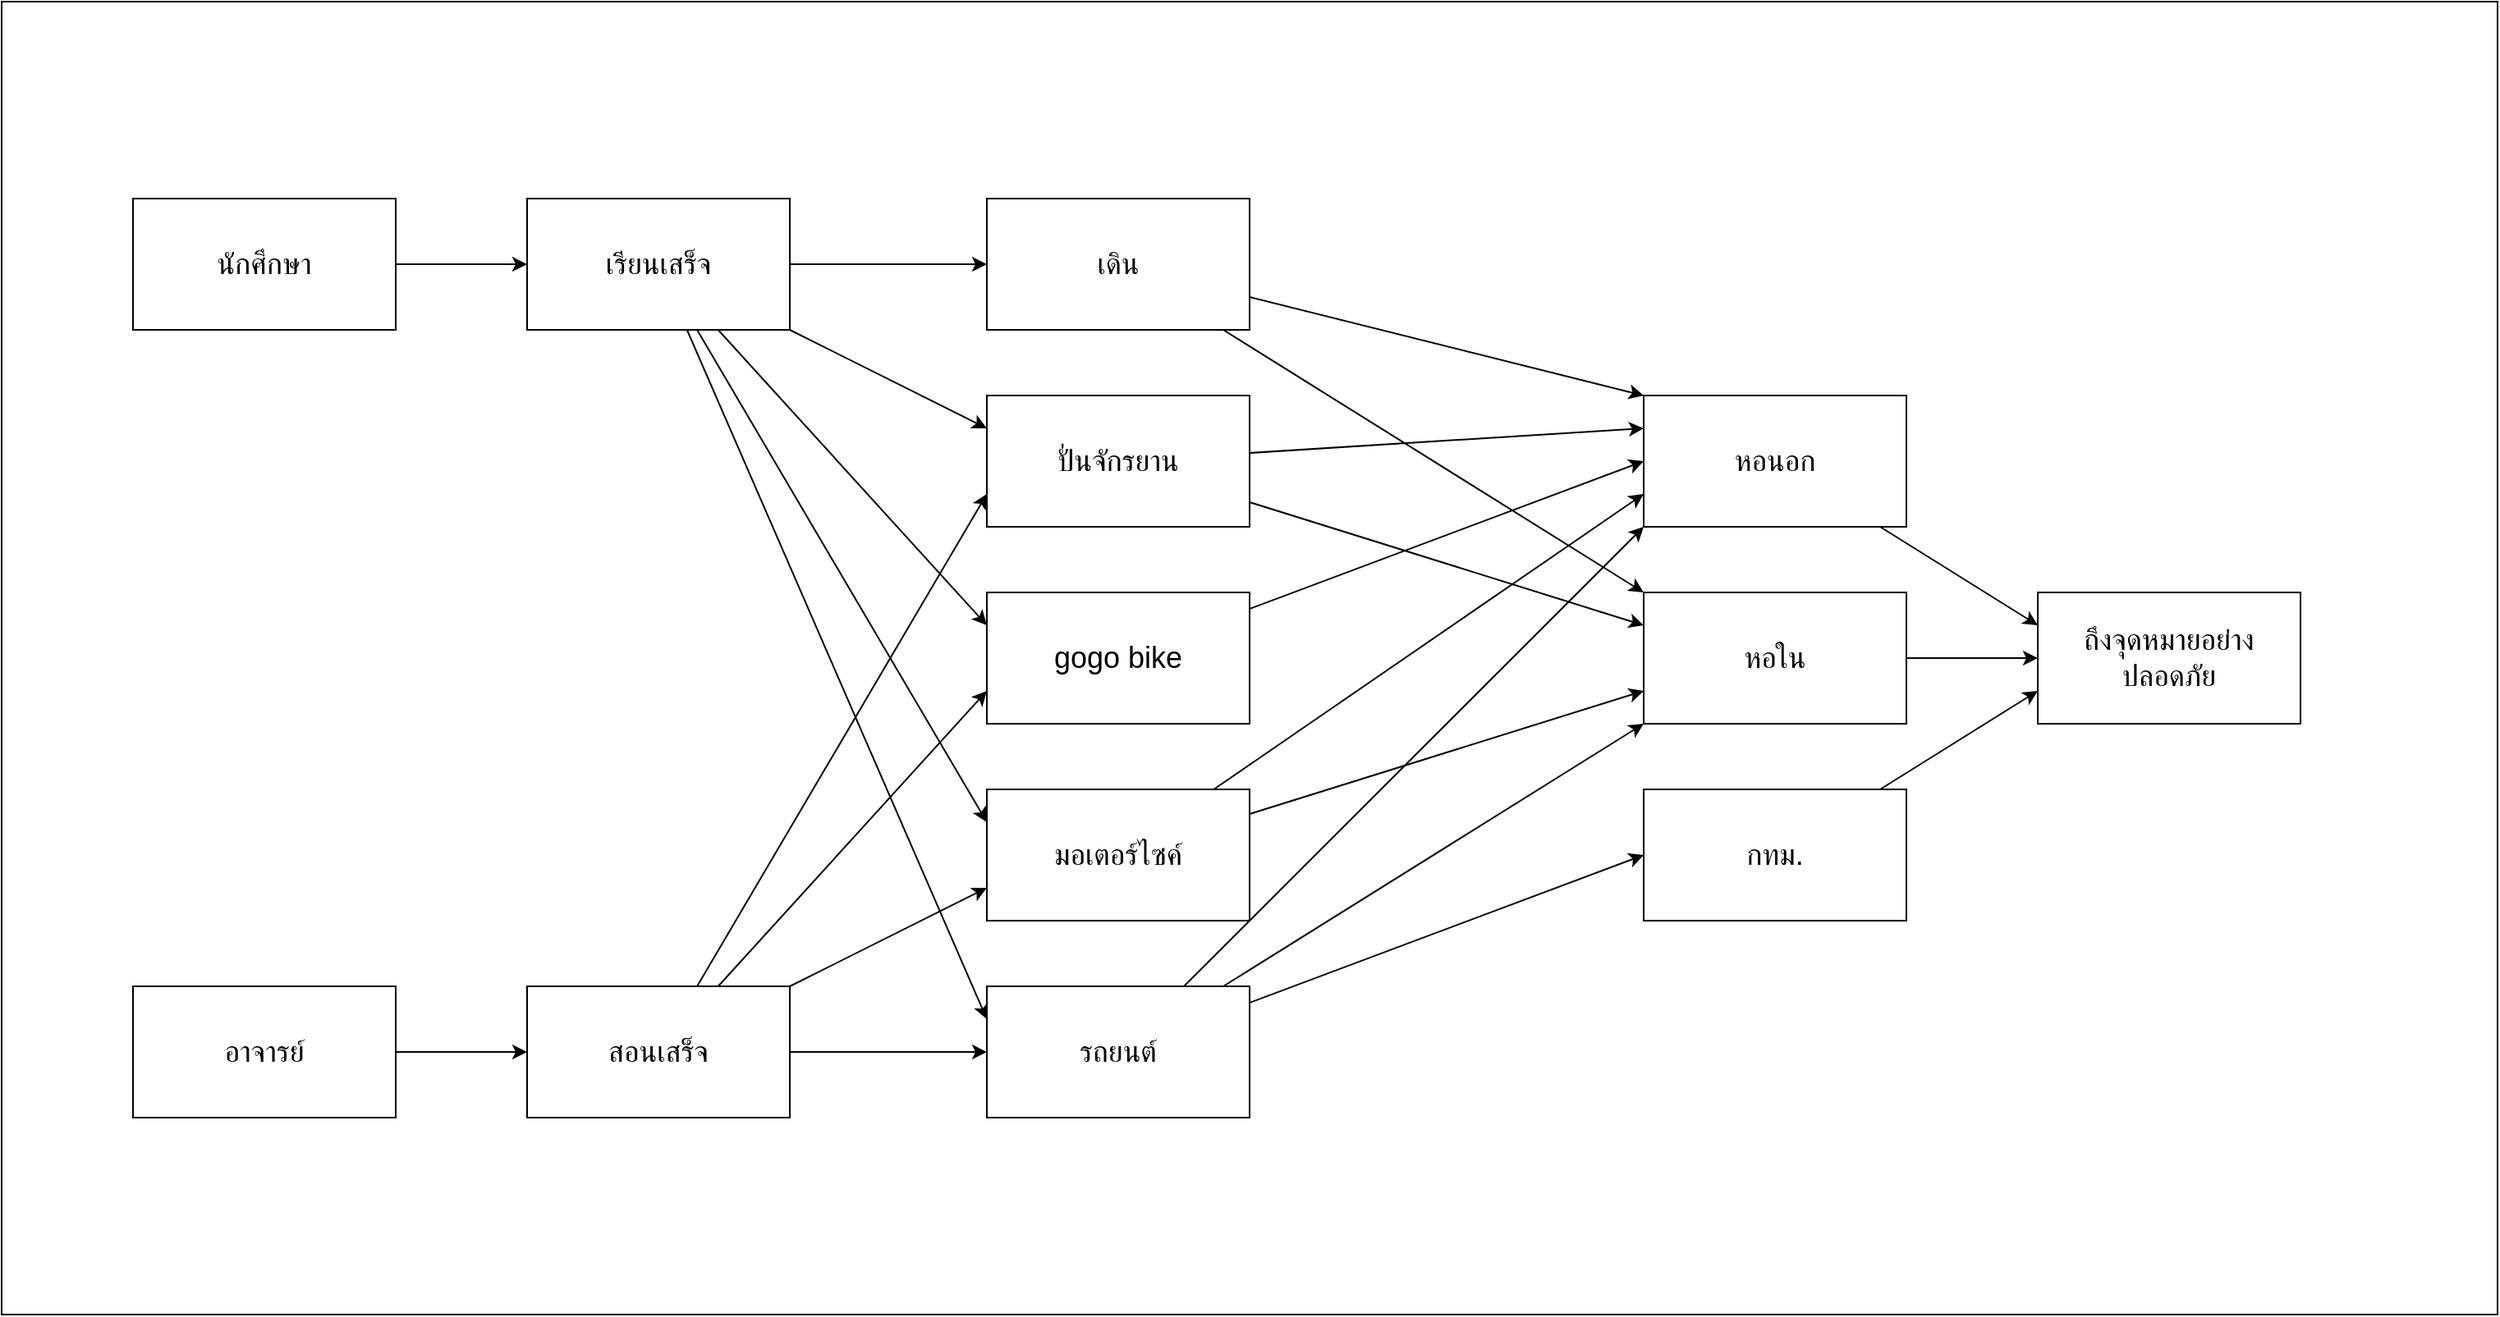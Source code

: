 <mxfile>
    <diagram id="r9j_cyo6ONZktQl-MgjH" name="Page-1">
        <mxGraphModel dx="1726" dy="1390" grid="1" gridSize="10" guides="1" tooltips="1" connect="1" arrows="1" fold="1" page="0" pageScale="1" pageWidth="850" pageHeight="1100" math="0" shadow="0">
            <root>
                <mxCell id="0"/>
                <mxCell id="1" parent="0"/>
                <mxCell id="43" value="" style="rounded=0;whiteSpace=wrap;html=1;fontSize=18;fillColor=#FFFFFF;" vertex="1" parent="1">
                    <mxGeometry y="-160" width="1520" height="800" as="geometry"/>
                </mxCell>
                <mxCell id="5" value="" style="edgeStyle=none;html=1;fontSize=18;fillColor=#FFFFFF;" edge="1" parent="1" source="2" target="3">
                    <mxGeometry relative="1" as="geometry"/>
                </mxCell>
                <mxCell id="2" value="&lt;font style=&quot;font-size: 18px;&quot;&gt;นักศึกษา&lt;/font&gt;" style="rounded=0;whiteSpace=wrap;html=1;" vertex="1" parent="1">
                    <mxGeometry x="80" y="-40" width="160" height="80" as="geometry"/>
                </mxCell>
                <mxCell id="15" style="edgeStyle=none;html=1;entryX=0;entryY=0.25;entryDx=0;entryDy=0;fontSize=18;fillColor=#FFFFFF;" edge="1" parent="1" source="3" target="7">
                    <mxGeometry relative="1" as="geometry"/>
                </mxCell>
                <mxCell id="16" value="" style="edgeStyle=none;html=1;fontSize=18;fillColor=#FFFFFF;" edge="1" parent="1" source="3" target="6">
                    <mxGeometry relative="1" as="geometry"/>
                </mxCell>
                <mxCell id="17" style="edgeStyle=none;html=1;entryX=0;entryY=0.25;entryDx=0;entryDy=0;fontSize=18;fillColor=#FFFFFF;" edge="1" parent="1" source="3" target="8">
                    <mxGeometry relative="1" as="geometry"/>
                </mxCell>
                <mxCell id="18" style="edgeStyle=none;html=1;entryX=0;entryY=0.25;entryDx=0;entryDy=0;fontSize=18;fillColor=#FFFFFF;" edge="1" parent="1" source="3" target="9">
                    <mxGeometry relative="1" as="geometry"/>
                </mxCell>
                <mxCell id="19" style="edgeStyle=none;html=1;fontSize=18;entryX=0;entryY=0.25;entryDx=0;entryDy=0;fillColor=#FFFFFF;" edge="1" parent="1" source="3" target="10">
                    <mxGeometry relative="1" as="geometry">
                        <mxPoint x="560" y="430" as="targetPoint"/>
                    </mxGeometry>
                </mxCell>
                <mxCell id="3" value="&lt;font style=&quot;font-size: 18px;&quot;&gt;เรียนเสร็จ&lt;/font&gt;" style="rounded=0;whiteSpace=wrap;html=1;" vertex="1" parent="1">
                    <mxGeometry x="320" y="-40" width="160" height="80" as="geometry"/>
                </mxCell>
                <mxCell id="28" style="edgeStyle=none;html=1;entryX=0;entryY=0;entryDx=0;entryDy=0;fontSize=18;fillColor=#FFFFFF;" edge="1" parent="1" source="6" target="25">
                    <mxGeometry relative="1" as="geometry"/>
                </mxCell>
                <mxCell id="31" style="edgeStyle=none;html=1;entryX=0;entryY=0;entryDx=0;entryDy=0;fontSize=18;fillColor=#FFFFFF;" edge="1" parent="1" source="6" target="26">
                    <mxGeometry relative="1" as="geometry"/>
                </mxCell>
                <mxCell id="6" value="&lt;font style=&quot;font-size: 18px;&quot;&gt;เดิน&lt;/font&gt;" style="rounded=0;whiteSpace=wrap;html=1;" vertex="1" parent="1">
                    <mxGeometry x="600" y="-40" width="160" height="80" as="geometry"/>
                </mxCell>
                <mxCell id="29" style="edgeStyle=none;html=1;entryX=0;entryY=0.25;entryDx=0;entryDy=0;fontSize=18;fillColor=#FFFFFF;" edge="1" parent="1" source="7" target="25">
                    <mxGeometry relative="1" as="geometry"/>
                </mxCell>
                <mxCell id="30" style="edgeStyle=none;html=1;entryX=0;entryY=0.25;entryDx=0;entryDy=0;fontSize=18;fillColor=#FFFFFF;" edge="1" parent="1" source="7" target="26">
                    <mxGeometry relative="1" as="geometry"/>
                </mxCell>
                <mxCell id="7" value="&lt;font style=&quot;font-size: 18px;&quot;&gt;ปั่นจักรยาน&lt;/font&gt;" style="rounded=0;whiteSpace=wrap;html=1;" vertex="1" parent="1">
                    <mxGeometry x="600" y="80" width="160" height="80" as="geometry"/>
                </mxCell>
                <mxCell id="32" style="edgeStyle=none;html=1;fontSize=18;entryX=0;entryY=0.5;entryDx=0;entryDy=0;fillColor=#FFFFFF;" edge="1" parent="1" source="8" target="26">
                    <mxGeometry relative="1" as="geometry"/>
                </mxCell>
                <mxCell id="8" value="&lt;font style=&quot;font-size: 18px;&quot;&gt;gogo bike&lt;/font&gt;" style="rounded=0;whiteSpace=wrap;html=1;" vertex="1" parent="1">
                    <mxGeometry x="600" y="200" width="160" height="80" as="geometry"/>
                </mxCell>
                <mxCell id="33" style="edgeStyle=none;html=1;fontSize=18;entryX=0;entryY=0.75;entryDx=0;entryDy=0;fillColor=#FFFFFF;" edge="1" parent="1" source="9" target="25">
                    <mxGeometry relative="1" as="geometry">
                        <mxPoint x="890" y="320" as="targetPoint"/>
                    </mxGeometry>
                </mxCell>
                <mxCell id="34" style="edgeStyle=none;html=1;entryX=0;entryY=0.75;entryDx=0;entryDy=0;fontSize=18;fillColor=#FFFFFF;" edge="1" parent="1" source="9" target="26">
                    <mxGeometry relative="1" as="geometry"/>
                </mxCell>
                <mxCell id="9" value="&lt;font style=&quot;font-size: 18px;&quot;&gt;มอเตอร์ไซค์&lt;/font&gt;" style="rounded=0;whiteSpace=wrap;html=1;" vertex="1" parent="1">
                    <mxGeometry x="600" y="320" width="160" height="80" as="geometry"/>
                </mxCell>
                <mxCell id="35" style="edgeStyle=none;html=1;entryX=0;entryY=1;entryDx=0;entryDy=0;fontSize=18;fillColor=#FFFFFF;" edge="1" parent="1" source="10" target="26">
                    <mxGeometry relative="1" as="geometry"/>
                </mxCell>
                <mxCell id="36" style="edgeStyle=none;html=1;entryX=0;entryY=1;entryDx=0;entryDy=0;fontSize=18;fillColor=#FFFFFF;" edge="1" parent="1" source="10" target="25">
                    <mxGeometry relative="1" as="geometry"/>
                </mxCell>
                <mxCell id="37" style="edgeStyle=none;html=1;entryX=0;entryY=0.5;entryDx=0;entryDy=0;fontSize=18;fillColor=#FFFFFF;" edge="1" parent="1" source="10" target="27">
                    <mxGeometry relative="1" as="geometry"/>
                </mxCell>
                <mxCell id="10" value="&lt;font style=&quot;font-size: 18px;&quot;&gt;รถยนต์&lt;/font&gt;" style="rounded=0;whiteSpace=wrap;html=1;" vertex="1" parent="1">
                    <mxGeometry x="600" y="440" width="160" height="80" as="geometry"/>
                </mxCell>
                <mxCell id="14" value="" style="edgeStyle=none;html=1;fontSize=18;fillColor=#FFFFFF;" edge="1" parent="1" source="11" target="10">
                    <mxGeometry relative="1" as="geometry"/>
                </mxCell>
                <mxCell id="22" style="edgeStyle=none;html=1;exitX=1;exitY=0;exitDx=0;exitDy=0;entryX=0;entryY=0.75;entryDx=0;entryDy=0;fontSize=18;fillColor=#FFFFFF;" edge="1" parent="1" source="11" target="9">
                    <mxGeometry relative="1" as="geometry"/>
                </mxCell>
                <mxCell id="23" style="edgeStyle=none;html=1;entryX=0;entryY=0.75;entryDx=0;entryDy=0;fontSize=18;fillColor=#FFFFFF;" edge="1" parent="1" source="11" target="8">
                    <mxGeometry relative="1" as="geometry"/>
                </mxCell>
                <mxCell id="24" style="edgeStyle=none;html=1;entryX=0;entryY=0.75;entryDx=0;entryDy=0;fontSize=18;fillColor=#FFFFFF;" edge="1" parent="1" source="11" target="7">
                    <mxGeometry relative="1" as="geometry"/>
                </mxCell>
                <mxCell id="11" value="&lt;font style=&quot;font-size: 18px;&quot;&gt;สอนเสร็จ&lt;/font&gt;" style="rounded=0;whiteSpace=wrap;html=1;" vertex="1" parent="1">
                    <mxGeometry x="320" y="440" width="160" height="80" as="geometry"/>
                </mxCell>
                <mxCell id="13" value="" style="edgeStyle=none;html=1;fontSize=18;fillColor=#FFFFFF;" edge="1" parent="1" source="12" target="11">
                    <mxGeometry relative="1" as="geometry"/>
                </mxCell>
                <mxCell id="12" value="&lt;font style=&quot;font-size: 18px;&quot;&gt;อาจารย์&lt;/font&gt;" style="rounded=0;whiteSpace=wrap;html=1;" vertex="1" parent="1">
                    <mxGeometry x="80" y="440" width="160" height="80" as="geometry"/>
                </mxCell>
                <mxCell id="40" style="edgeStyle=none;html=1;entryX=0;entryY=0.5;entryDx=0;entryDy=0;fontSize=18;fillColor=#FFFFFF;" edge="1" parent="1" source="25" target="38">
                    <mxGeometry relative="1" as="geometry"/>
                </mxCell>
                <mxCell id="25" value="&lt;span style=&quot;font-size: 18px;&quot;&gt;หอใน&lt;/span&gt;" style="rounded=0;whiteSpace=wrap;html=1;" vertex="1" parent="1">
                    <mxGeometry x="1000" y="200" width="160" height="80" as="geometry"/>
                </mxCell>
                <mxCell id="39" style="edgeStyle=none;html=1;entryX=0;entryY=0.25;entryDx=0;entryDy=0;fontSize=18;fillColor=#FFFFFF;" edge="1" parent="1" source="26" target="38">
                    <mxGeometry relative="1" as="geometry"/>
                </mxCell>
                <mxCell id="26" value="&lt;font style=&quot;font-size: 18px;&quot;&gt;หอนอก&lt;/font&gt;" style="rounded=0;whiteSpace=wrap;html=1;" vertex="1" parent="1">
                    <mxGeometry x="1000" y="80" width="160" height="80" as="geometry"/>
                </mxCell>
                <mxCell id="41" style="edgeStyle=none;html=1;entryX=0;entryY=0.75;entryDx=0;entryDy=0;fontSize=18;fillColor=#FFFFFF;" edge="1" parent="1" source="27" target="38">
                    <mxGeometry relative="1" as="geometry"/>
                </mxCell>
                <mxCell id="27" value="&lt;font style=&quot;font-size: 18px;&quot;&gt;กทม.&lt;/font&gt;" style="rounded=0;whiteSpace=wrap;html=1;" vertex="1" parent="1">
                    <mxGeometry x="1000" y="320" width="160" height="80" as="geometry"/>
                </mxCell>
                <mxCell id="38" value="&lt;span style=&quot;font-size: 18px;&quot;&gt;ถึงจุดหมายอย่างปลอดภัย&lt;/span&gt;" style="rounded=0;whiteSpace=wrap;html=1;" vertex="1" parent="1">
                    <mxGeometry x="1240" y="200" width="160" height="80" as="geometry"/>
                </mxCell>
            </root>
        </mxGraphModel>
    </diagram>
</mxfile>